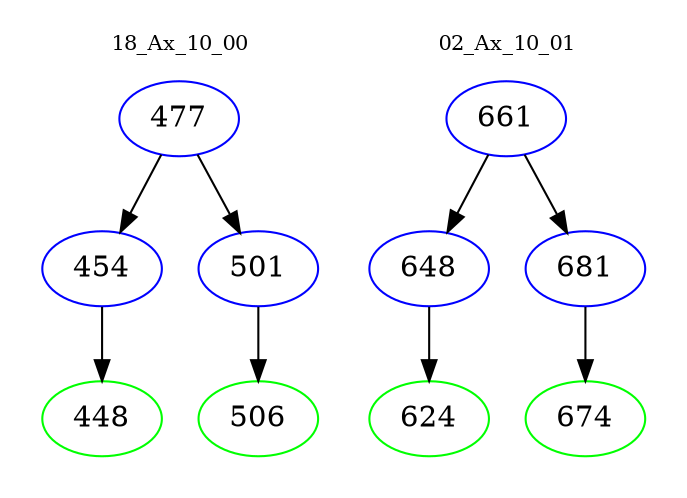 digraph{
subgraph cluster_0 {
color = white
label = "18_Ax_10_00";
fontsize=10;
T0_477 [label="477", color="blue"]
T0_477 -> T0_454 [color="black"]
T0_454 [label="454", color="blue"]
T0_454 -> T0_448 [color="black"]
T0_448 [label="448", color="green"]
T0_477 -> T0_501 [color="black"]
T0_501 [label="501", color="blue"]
T0_501 -> T0_506 [color="black"]
T0_506 [label="506", color="green"]
}
subgraph cluster_1 {
color = white
label = "02_Ax_10_01";
fontsize=10;
T1_661 [label="661", color="blue"]
T1_661 -> T1_648 [color="black"]
T1_648 [label="648", color="blue"]
T1_648 -> T1_624 [color="black"]
T1_624 [label="624", color="green"]
T1_661 -> T1_681 [color="black"]
T1_681 [label="681", color="blue"]
T1_681 -> T1_674 [color="black"]
T1_674 [label="674", color="green"]
}
}
